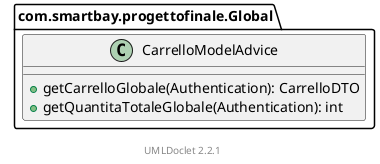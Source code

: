 @startuml
    ' Copyright to this UML and generated images belongs to the author of the corresponding Java sources.

    ' This UML was generated by UMLDoclet (C) Copyright 2016-2025 Talsma ICT.
    ' UMLDoclet 2.2.1 is licensed under the Apache License, version 2.0
    ' and contains parts of PlantUML 1.2024.7 (ASL) Copyright 2009-2025, Arnaud Roques.

    !pragma layout smetana
    set separator ::

    package com.smartbay.progettofinale.Global {

        class CarrelloModelAdvice [[CarrelloModelAdvice.html]] {
            +getCarrelloGlobale(Authentication): CarrelloDTO
            +getQuantitaTotaleGlobale(Authentication): int
        }

    }

    <style>
        footer {
            HyperLinkColor #8
            HyperLinkUnderlineThickness 0
        }
    </style>
    footer \n[[https://github.com/talsma-ict/umldoclet UMLDoclet 2.2.1]]
    ' Generated 2025-08-31T20:08:00.636887767+02:00[Europe/Rome]
@enduml
